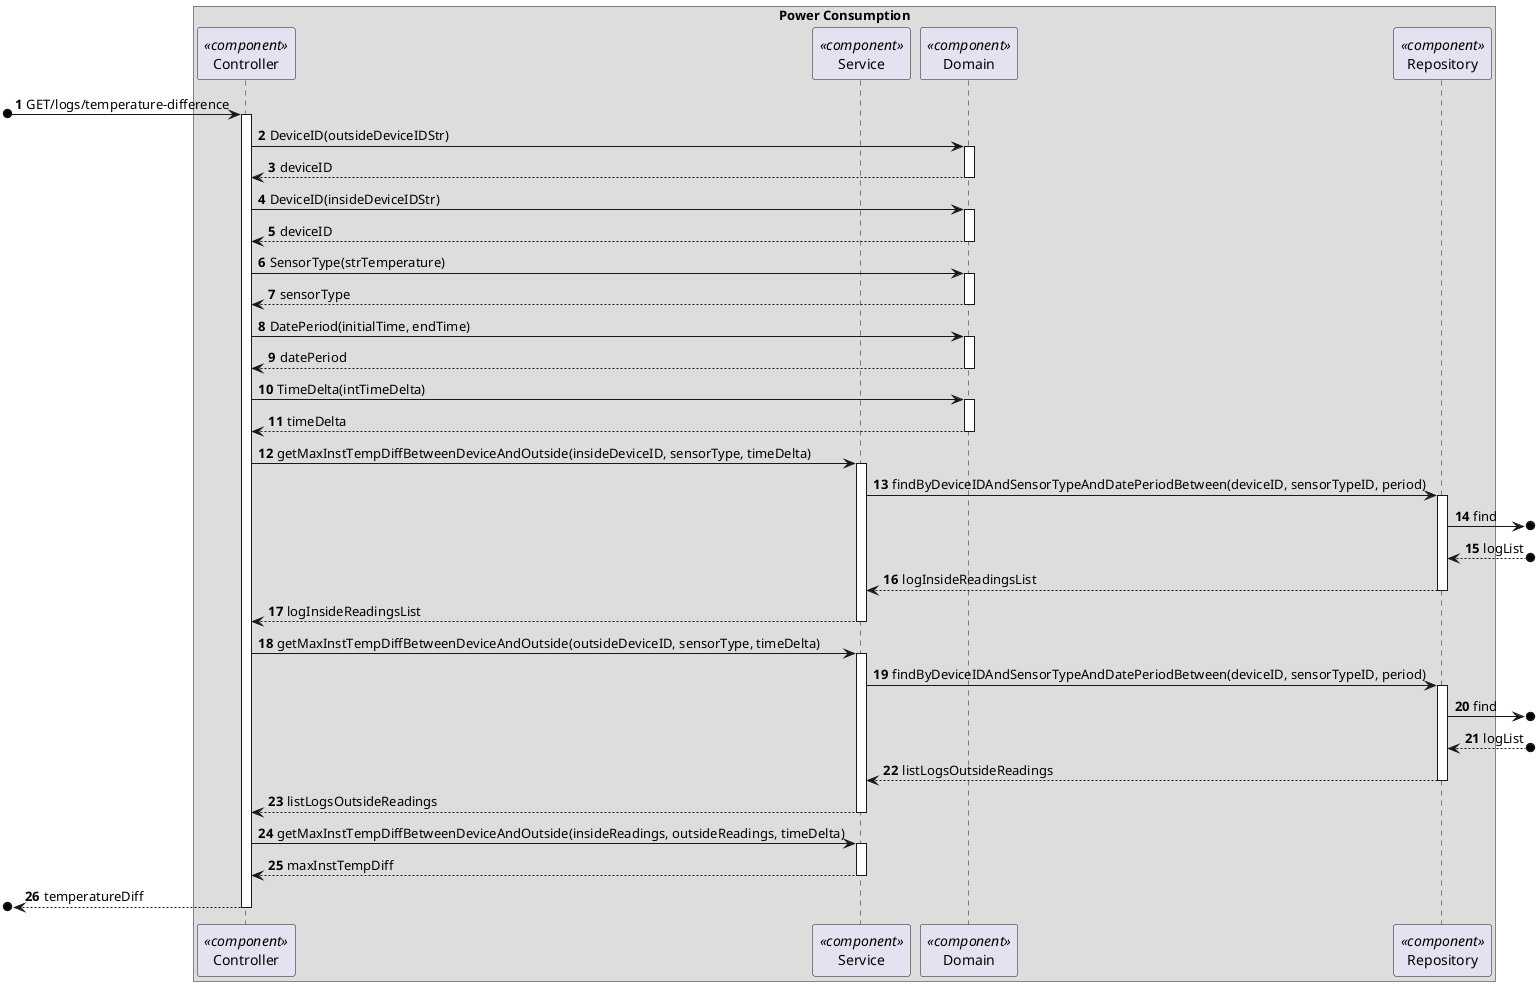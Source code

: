 @startuml
'https://plantuml.com/sequence-diagram


box "Power Consumption"
participant Controller as "Controller"<<component>>
participant Service as "Service"<<component>>
participant Domain as "Domain"<<component>>
participant Repository as "Repository"<<component>>
end box


autonumber

[o-> Controller: GET/logs/temperature-difference

activate Controller

Controller -> Domain :DeviceID(outsideDeviceIDStr)
activate Domain

Domain --> Controller : deviceID
deactivate Domain

Controller -> Domain: DeviceID(insideDeviceIDStr)
activate Domain

Domain --> Controller : deviceID
deactivate Domain

Controller -> Domain: SensorType(strTemperature)
activate Domain

Domain --> Controller : sensorType
deactivate Domain

Controller -> Domain: DatePeriod(initialTime, endTime)
activate Domain

Domain --> Controller : datePeriod
deactivate Domain

Controller -> Domain: TimeDelta(intTimeDelta)
activate Domain

Domain --> Controller : timeDelta
deactivate Domain

Controller -> Service: getMaxInstTempDiffBetweenDeviceAndOutside(insideDeviceID, sensorType, timeDelta)
activate Service

Service -> Repository: findByDeviceIDAndSensorTypeAndDatePeriodBetween(deviceID, sensorTypeID, period)

activate Repository

Repository ->o] : find


Repository <--o] : logList

Repository --> Service: logInsideReadingsList
deactivate Repository

Service --> Controller: logInsideReadingsList
deactivate Service

Controller -> Service: getMaxInstTempDiffBetweenDeviceAndOutside(outsideDeviceID, sensorType, timeDelta)
activate Service

Service -> Repository: findByDeviceIDAndSensorTypeAndDatePeriodBetween(deviceID, sensorTypeID, period)

activate Repository

Repository ->o] : find

Repository <--o] : logList



Repository --> Service: listLogsOutsideReadings
deactivate Repository

Service --> Controller: listLogsOutsideReadings
deactivate Service

Controller -> Service: getMaxInstTempDiffBetweenDeviceAndOutside(insideReadings, outsideReadings, timeDelta)
activate Service

Service --> Controller: maxInstTempDiff
deactivate Service

[o<-- Controller : temperatureDiff
deactivate Controller

@enduml
